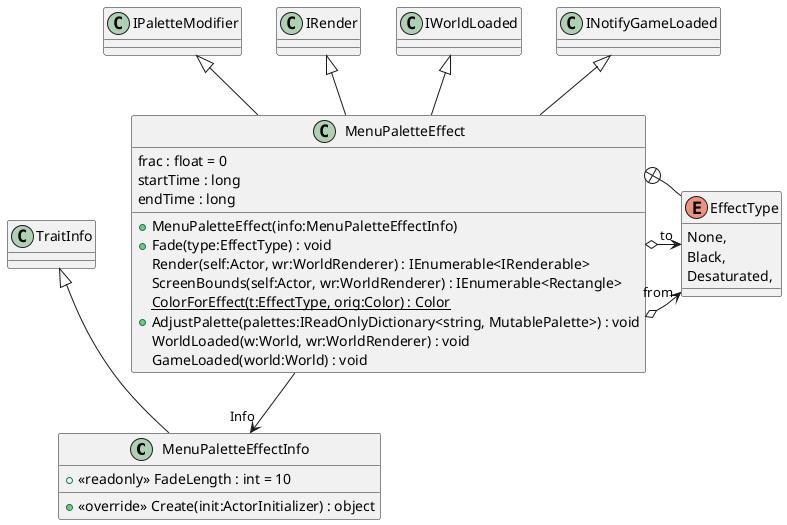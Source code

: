 @startuml
class MenuPaletteEffectInfo {
    + <<readonly>> FadeLength : int = 10
    + <<override>> Create(init:ActorInitializer) : object
}
class MenuPaletteEffect {
    frac : float = 0
    startTime : long
    endTime : long
    + MenuPaletteEffect(info:MenuPaletteEffectInfo)
    + Fade(type:EffectType) : void
    Render(self:Actor, wr:WorldRenderer) : IEnumerable<IRenderable>
    ScreenBounds(self:Actor, wr:WorldRenderer) : IEnumerable<Rectangle>
    {static} ColorForEffect(t:EffectType, orig:Color) : Color
    + AdjustPalette(palettes:IReadOnlyDictionary<string, MutablePalette>) : void
    WorldLoaded(w:World, wr:WorldRenderer) : void
    GameLoaded(world:World) : void
}
enum EffectType {
    None,
    Black,
    Desaturated,
}
TraitInfo <|-- MenuPaletteEffectInfo
IPaletteModifier <|-- MenuPaletteEffect
IRender <|-- MenuPaletteEffect
IWorldLoaded <|-- MenuPaletteEffect
INotifyGameLoaded <|-- MenuPaletteEffect
MenuPaletteEffect --> "Info" MenuPaletteEffectInfo
MenuPaletteEffect o-> "from" EffectType
MenuPaletteEffect o-> "to" EffectType
MenuPaletteEffect +-- EffectType
@enduml
